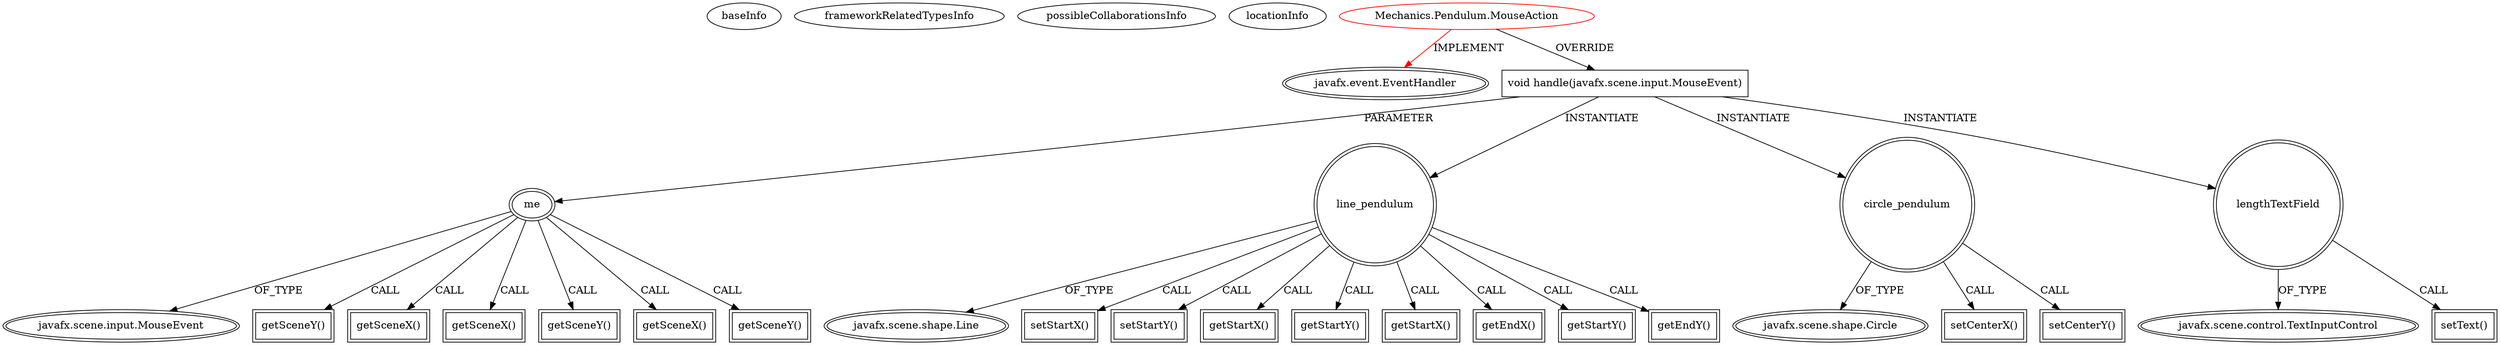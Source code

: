 digraph {
baseInfo[graphId=1244,category="extension_graph",isAnonymous=false,possibleRelation=false]
frameworkRelatedTypesInfo[0="javafx.event.EventHandler"]
possibleCollaborationsInfo[]
locationInfo[projectName="Stephane-Lin-Physics-Animation",filePath="/Stephane-Lin-Physics-Animation/Physics-Animation-master/Physics Simulation/src/Mechanics/Pendulum.java",contextSignature="MouseAction",graphId="1244"]
0[label="Mechanics.Pendulum.MouseAction",vertexType="ROOT_CLIENT_CLASS_DECLARATION",isFrameworkType=false,color=red]
1[label="javafx.event.EventHandler",vertexType="FRAMEWORK_INTERFACE_TYPE",isFrameworkType=true,peripheries=2]
2[label="void handle(javafx.scene.input.MouseEvent)",vertexType="OVERRIDING_METHOD_DECLARATION",isFrameworkType=false,shape=box]
3[label="me",vertexType="PARAMETER_DECLARATION",isFrameworkType=true,peripheries=2]
4[label="javafx.scene.input.MouseEvent",vertexType="FRAMEWORK_CLASS_TYPE",isFrameworkType=true,peripheries=2]
6[label="getSceneY()",vertexType="INSIDE_CALL",isFrameworkType=true,peripheries=2,shape=box]
8[label="getSceneX()",vertexType="INSIDE_CALL",isFrameworkType=true,peripheries=2,shape=box]
10[label="getSceneX()",vertexType="INSIDE_CALL",isFrameworkType=true,peripheries=2,shape=box]
12[label="getSceneY()",vertexType="INSIDE_CALL",isFrameworkType=true,peripheries=2,shape=box]
13[label="line_pendulum",vertexType="VARIABLE_EXPRESION",isFrameworkType=true,peripheries=2,shape=circle]
15[label="javafx.scene.shape.Line",vertexType="FRAMEWORK_CLASS_TYPE",isFrameworkType=true,peripheries=2]
14[label="setStartX()",vertexType="INSIDE_CALL",isFrameworkType=true,peripheries=2,shape=box]
17[label="getSceneX()",vertexType="INSIDE_CALL",isFrameworkType=true,peripheries=2,shape=box]
19[label="setStartY()",vertexType="INSIDE_CALL",isFrameworkType=true,peripheries=2,shape=box]
21[label="getSceneY()",vertexType="INSIDE_CALL",isFrameworkType=true,peripheries=2,shape=box]
22[label="circle_pendulum",vertexType="VARIABLE_EXPRESION",isFrameworkType=true,peripheries=2,shape=circle]
24[label="javafx.scene.shape.Circle",vertexType="FRAMEWORK_CLASS_TYPE",isFrameworkType=true,peripheries=2]
23[label="setCenterX()",vertexType="INSIDE_CALL",isFrameworkType=true,peripheries=2,shape=box]
26[label="getStartX()",vertexType="INSIDE_CALL",isFrameworkType=true,peripheries=2,shape=box]
28[label="setCenterY()",vertexType="INSIDE_CALL",isFrameworkType=true,peripheries=2,shape=box]
30[label="getStartY()",vertexType="INSIDE_CALL",isFrameworkType=true,peripheries=2,shape=box]
31[label="lengthTextField",vertexType="VARIABLE_EXPRESION",isFrameworkType=true,peripheries=2,shape=circle]
33[label="javafx.scene.control.TextInputControl",vertexType="FRAMEWORK_CLASS_TYPE",isFrameworkType=true,peripheries=2]
32[label="setText()",vertexType="INSIDE_CALL",isFrameworkType=true,peripheries=2,shape=box]
35[label="getStartX()",vertexType="INSIDE_CALL",isFrameworkType=true,peripheries=2,shape=box]
37[label="getEndX()",vertexType="INSIDE_CALL",isFrameworkType=true,peripheries=2,shape=box]
39[label="getStartY()",vertexType="INSIDE_CALL",isFrameworkType=true,peripheries=2,shape=box]
41[label="getEndY()",vertexType="INSIDE_CALL",isFrameworkType=true,peripheries=2,shape=box]
0->1[label="IMPLEMENT",color=red]
0->2[label="OVERRIDE"]
3->4[label="OF_TYPE"]
2->3[label="PARAMETER"]
3->6[label="CALL"]
3->8[label="CALL"]
3->10[label="CALL"]
3->12[label="CALL"]
2->13[label="INSTANTIATE"]
13->15[label="OF_TYPE"]
13->14[label="CALL"]
3->17[label="CALL"]
13->19[label="CALL"]
3->21[label="CALL"]
2->22[label="INSTANTIATE"]
22->24[label="OF_TYPE"]
22->23[label="CALL"]
13->26[label="CALL"]
22->28[label="CALL"]
13->30[label="CALL"]
2->31[label="INSTANTIATE"]
31->33[label="OF_TYPE"]
31->32[label="CALL"]
13->35[label="CALL"]
13->37[label="CALL"]
13->39[label="CALL"]
13->41[label="CALL"]
}
